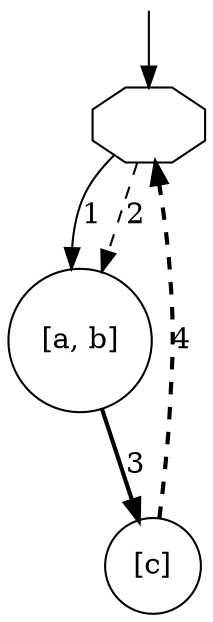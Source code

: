 digraph g {

	s0 [shape="octagon" label=""];
	s1 [shape="circle" label="[a, b]"];
	s2 [shape="circle" label="[c]"];
	s0 -> s1 [style="" label="1"];
	s0 -> s1 [style="dashed" label="2"];
	s1 -> s2 [style="bold" label="3"];
	s2 -> s0 [style="dashed,bold" label="4"];

__start0 [label="" shape="none" width="0" height="0"];
__start0 -> s0;

}
